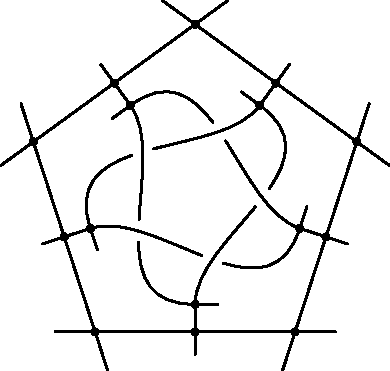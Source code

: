 size(0,0);

defaultpen(linewidth(1bp));
real u=3cm;
pair A, B, C, D, E;
path p, q, r;

A = u*up;
p = interp(A, rotate(72)*A, -.2) -- interp(A, rotate(72)*A,1.2);
for(int i=0; i<=5; ++i)
  draw(rotate(72i)*p);

B = midpoint(A--rotate(72)*A );
C = .8*B;

p = B --- C .. (rotate(2*72)*C){right};
// On allonge le chemin p
p = (point(p,0) - 4mm*dir(p,0.001))
  --
  point(p,0)
  & p &
  point(p,2)
  --
  (point(p,2) + 4mm*dir(p,2));

E = intersectionpoint(p, rotate(72)*p);
q = firstcut(p,shift(E)*scale(2mm)*unitcircle).before;
r = lastcut(p,shift(E)*scale(2mm)*unitcircle).after;

for(int i=0; i<=4; ++i)
  {
    draw(rotate(72i)*q);
    draw( rotate(72i)*r);
    draw(rotate(72i)*A,linewidth(4bp));
    draw(rotate(72i)*B,linewidth(4bp));
    draw(rotate(72i)*C,linewidth(4bp));
  }
